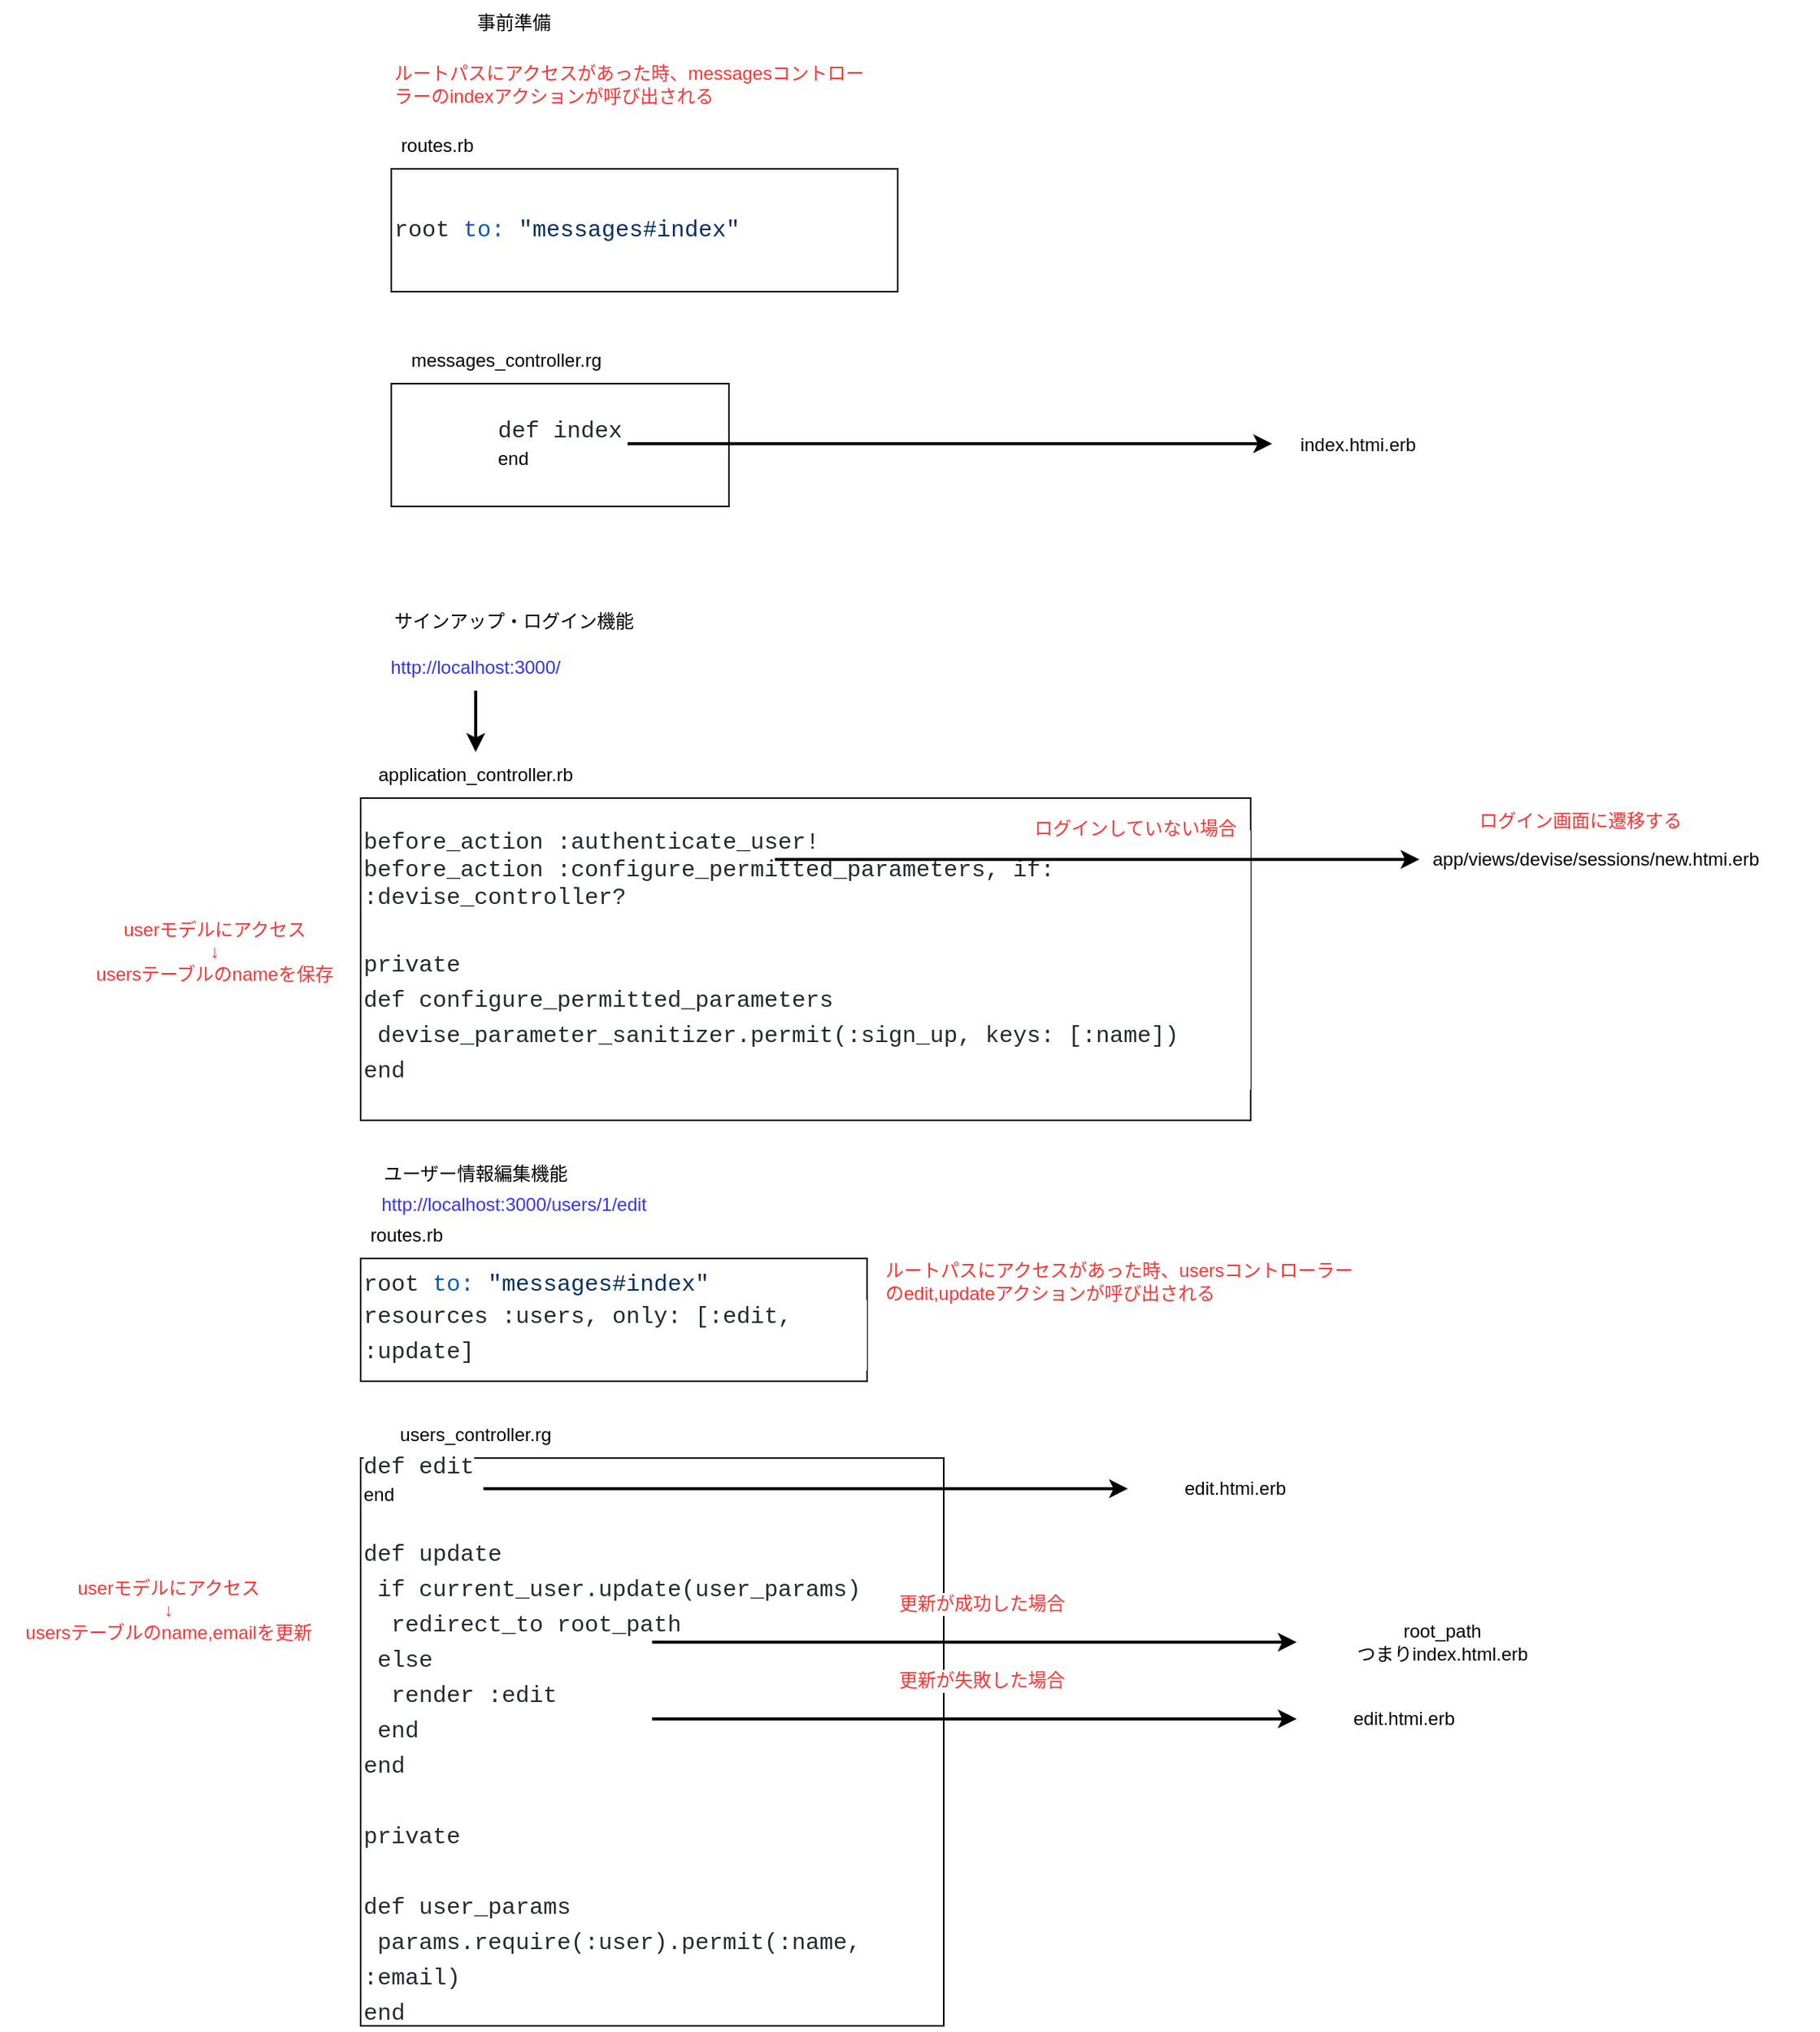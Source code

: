 <mxfile>
    <diagram id="EnbynemxdXsiWRhLjwJF" name="ページ1">
        <mxGraphModel dx="1894" dy="943" grid="1" gridSize="10" guides="1" tooltips="1" connect="0" arrows="1" fold="1" page="1" pageScale="1" pageWidth="827" pageHeight="1169" math="0" shadow="0">
            <root>
                <mxCell id="0"/>
                <mxCell id="1" parent="0"/>
                <mxCell id="26" value="&lt;span style=&quot;background-color: rgb(255 , 255 , 255) ; color: rgb(36 , 41 , 46) ; font-family: &amp;#34;ricty diminished&amp;#34; , &amp;#34;menlo&amp;#34; , &amp;#34;monaco&amp;#34; , &amp;#34;courier new&amp;#34; , monospace ; font-size: 15px&quot;&gt;root &lt;/span&gt;&lt;span style=&quot;font-family: &amp;#34;ricty diminished&amp;#34; , &amp;#34;menlo&amp;#34; , &amp;#34;monaco&amp;#34; , &amp;#34;courier new&amp;#34; , monospace ; font-size: 15px ; color: rgb(0 , 92 , 197)&quot;&gt;to:&lt;/span&gt;&lt;span style=&quot;background-color: rgb(255 , 255 , 255) ; color: rgb(36 , 41 , 46) ; font-family: &amp;#34;ricty diminished&amp;#34; , &amp;#34;menlo&amp;#34; , &amp;#34;monaco&amp;#34; , &amp;#34;courier new&amp;#34; , monospace ; font-size: 15px&quot;&gt; &lt;/span&gt;&lt;span style=&quot;font-family: &amp;#34;ricty diminished&amp;#34; , &amp;#34;menlo&amp;#34; , &amp;#34;monaco&amp;#34; , &amp;#34;courier new&amp;#34; , monospace ; font-size: 15px ; color: rgb(3 , 47 , 98)&quot;&gt;&quot;messages#index&quot;&lt;br&gt;&lt;/span&gt;" style="rounded=0;whiteSpace=wrap;html=1;align=left;" vertex="1" parent="1">
                    <mxGeometry x="50" y="180" width="330" height="80" as="geometry"/>
                </mxCell>
                <mxCell id="27" value="routes.rb" style="text;html=1;strokeColor=none;fillColor=none;align=center;verticalAlign=middle;whiteSpace=wrap;rounded=0;" vertex="1" parent="1">
                    <mxGeometry x="50" y="150" width="60" height="30" as="geometry"/>
                </mxCell>
                <mxCell id="29" value="&lt;font color=&quot;#24292e&quot; face=&quot;ricty diminished, menlo, monaco, courier new, monospace&quot;&gt;&lt;span style=&quot;font-size: 15px ; background-color: rgb(255 , 255 , 255)&quot;&gt;def index&lt;br&gt;&lt;div style=&quot;text-align: left&quot;&gt;&lt;span style=&quot;color: rgb(0 , 0 , 0) ; font-family: &amp;#34;helvetica&amp;#34; ; font-size: 12px&quot;&gt;end&lt;/span&gt;&lt;/div&gt;&lt;/span&gt;&lt;/font&gt;" style="rounded=0;whiteSpace=wrap;html=1;" vertex="1" parent="1">
                    <mxGeometry x="50" y="320" width="220" height="80" as="geometry"/>
                </mxCell>
                <mxCell id="30" value="messages_controller.rg" style="text;html=1;strokeColor=none;fillColor=none;align=center;verticalAlign=middle;whiteSpace=wrap;rounded=0;" vertex="1" parent="1">
                    <mxGeometry x="50" y="290" width="150" height="30" as="geometry"/>
                </mxCell>
                <mxCell id="31" value="ルートパスにアクセスがあった時、messagesコントローラーのindexアクションが呼び出される" style="text;html=1;strokeColor=none;fillColor=none;align=left;verticalAlign=middle;whiteSpace=wrap;rounded=0;fontColor=#FF3333;" vertex="1" parent="1">
                    <mxGeometry x="50" y="110" width="310" height="30" as="geometry"/>
                </mxCell>
                <mxCell id="32" value="&lt;font color=&quot;#24292e&quot; face=&quot;ricty diminished, menlo, monaco, courier new, monospace&quot;&gt;&lt;span style=&quot;font-size: 15px&quot;&gt;before_action :authenticate_user!&lt;br&gt;&lt;/span&gt;&lt;/font&gt;&lt;span style=&quot;color: rgb(36, 41, 46); font-family: &amp;quot;ricty diminished&amp;quot;, menlo, monaco, &amp;quot;courier new&amp;quot;, monospace; font-size: 15px;&quot;&gt;before_action :configure_permitted_parameters, if: :devise_controller?&lt;/span&gt;&lt;div style=&quot;color: rgb(36, 41, 46); font-family: &amp;quot;ricty diminished&amp;quot;, menlo, monaco, &amp;quot;courier new&amp;quot;, monospace; font-size: 15px; line-height: 23px;&quot;&gt;&lt;br&gt;&lt;div&gt;private&lt;/div&gt;&lt;div&gt;def configure_permitted_parameters&lt;/div&gt;&lt;div&gt;&amp;nbsp;devise_parameter_sanitizer.permit(:sign_up, keys: [:name])&lt;/div&gt;&lt;div&gt;end&lt;/div&gt;&lt;/div&gt;" style="rounded=0;whiteSpace=wrap;html=1;align=left;labelBackgroundColor=default;" vertex="1" parent="1">
                    <mxGeometry x="30" y="590" width="580" height="210" as="geometry"/>
                </mxCell>
                <mxCell id="33" value="application_controller.rb" style="text;html=1;strokeColor=none;fillColor=none;align=center;verticalAlign=middle;whiteSpace=wrap;rounded=0;" vertex="1" parent="1">
                    <mxGeometry x="30" y="560" width="150" height="30" as="geometry"/>
                </mxCell>
                <mxCell id="34" value="ログインしていない場合" style="text;html=1;strokeColor=none;fillColor=none;align=center;verticalAlign=middle;whiteSpace=wrap;rounded=0;fontColor=#FF3333;" vertex="1" parent="1">
                    <mxGeometry x="380" y="595" width="310" height="30" as="geometry"/>
                </mxCell>
                <mxCell id="36" value="&lt;font color=&quot;#3333ff&quot;&gt;http://localhost:3000/&lt;/font&gt;" style="text;html=1;strokeColor=none;fillColor=none;align=center;verticalAlign=middle;whiteSpace=wrap;rounded=0;fontColor=#FF3333;" vertex="1" parent="1">
                    <mxGeometry x="35" y="490" width="140" height="30" as="geometry"/>
                </mxCell>
                <mxCell id="42" value="" style="endArrow=classic;html=1;fontColor=#3333FF;labelBorderColor=none;fontSize=11;strokeWidth=2;" edge="1" parent="1">
                    <mxGeometry width="50" height="50" relative="1" as="geometry">
                        <mxPoint x="300" y="630" as="sourcePoint"/>
                        <mxPoint x="720" y="630" as="targetPoint"/>
                        <Array as="points"/>
                    </mxGeometry>
                </mxCell>
                <mxCell id="43" value="" style="endArrow=classic;html=1;fontColor=#3333FF;labelBorderColor=none;fontSize=11;strokeWidth=2;entryX=0.5;entryY=0;entryDx=0;entryDy=0;" edge="1" parent="1" target="33">
                    <mxGeometry width="50" height="50" relative="1" as="geometry">
                        <mxPoint x="105" y="520" as="sourcePoint"/>
                        <mxPoint x="520" y="520" as="targetPoint"/>
                        <Array as="points"/>
                    </mxGeometry>
                </mxCell>
                <mxCell id="44" value="ログイン画面に遷移する" style="text;html=1;strokeColor=none;fillColor=none;align=center;verticalAlign=middle;whiteSpace=wrap;rounded=0;fontColor=#FF3333;" vertex="1" parent="1">
                    <mxGeometry x="670" y="590" width="310" height="30" as="geometry"/>
                </mxCell>
                <mxCell id="45" value="サインアップ・ログイン機能" style="text;html=1;strokeColor=none;fillColor=none;align=center;verticalAlign=middle;whiteSpace=wrap;rounded=0;" vertex="1" parent="1">
                    <mxGeometry x="40" y="460" width="180" height="30" as="geometry"/>
                </mxCell>
                <mxCell id="47" value="app/views/devise/sessions/new.htmi.erb" style="text;html=1;strokeColor=none;fillColor=none;align=center;verticalAlign=middle;whiteSpace=wrap;rounded=0;" vertex="1" parent="1">
                    <mxGeometry x="720" y="620" width="230" height="20" as="geometry"/>
                </mxCell>
                <mxCell id="50" value="userモデルにアクセス&lt;br&gt;↓&lt;br&gt;usersテーブルのnameを保存" style="text;html=1;strokeColor=none;fillColor=none;align=center;verticalAlign=middle;whiteSpace=wrap;rounded=0;fontColor=#FF3333;" vertex="1" parent="1">
                    <mxGeometry x="-145" y="640" width="160" height="100" as="geometry"/>
                </mxCell>
                <mxCell id="55" value="事前準備" style="text;html=1;strokeColor=none;fillColor=none;align=center;verticalAlign=middle;whiteSpace=wrap;rounded=0;" vertex="1" parent="1">
                    <mxGeometry x="40" y="70" width="180" height="30" as="geometry"/>
                </mxCell>
                <mxCell id="56" value="ユーザー情報編集機能" style="text;html=1;strokeColor=none;fillColor=none;align=center;verticalAlign=middle;whiteSpace=wrap;rounded=0;" vertex="1" parent="1">
                    <mxGeometry x="15" y="820" width="180" height="30" as="geometry"/>
                </mxCell>
                <mxCell id="57" value="&lt;span style=&quot;background-color: rgb(255 , 255 , 255) ; color: rgb(36 , 41 , 46) ; font-family: &amp;#34;ricty diminished&amp;#34; , &amp;#34;menlo&amp;#34; , &amp;#34;monaco&amp;#34; , &amp;#34;courier new&amp;#34; , monospace ; font-size: 15px&quot;&gt;root &lt;/span&gt;&lt;span style=&quot;font-family: &amp;#34;ricty diminished&amp;#34; , &amp;#34;menlo&amp;#34; , &amp;#34;monaco&amp;#34; , &amp;#34;courier new&amp;#34; , monospace ; font-size: 15px ; color: rgb(0 , 92 , 197)&quot;&gt;to:&lt;/span&gt;&lt;span style=&quot;background-color: rgb(255 , 255 , 255) ; color: rgb(36 , 41 , 46) ; font-family: &amp;#34;ricty diminished&amp;#34; , &amp;#34;menlo&amp;#34; , &amp;#34;monaco&amp;#34; , &amp;#34;courier new&amp;#34; , monospace ; font-size: 15px&quot;&gt; &lt;/span&gt;&lt;span style=&quot;font-family: &amp;#34;ricty diminished&amp;#34; , &amp;#34;menlo&amp;#34; , &amp;#34;monaco&amp;#34; , &amp;#34;courier new&amp;#34; , monospace ; font-size: 15px ; color: rgb(3 , 47 , 98)&quot;&gt;&quot;messages#index&quot;&lt;br&gt;&lt;/span&gt;&lt;div style=&quot;color: rgb(36 , 41 , 46) ; background-color: rgb(255 , 255 , 255) ; font-family: &amp;#34;ricty diminished&amp;#34; , &amp;#34;menlo&amp;#34; , &amp;#34;monaco&amp;#34; , &amp;#34;courier new&amp;#34; , monospace ; font-size: 15px ; line-height: 23px&quot;&gt;resources :users, only: [:edit, :update]&lt;/div&gt;" style="rounded=0;whiteSpace=wrap;html=1;align=left;" vertex="1" parent="1">
                    <mxGeometry x="30" y="890" width="330" height="80" as="geometry"/>
                </mxCell>
                <mxCell id="58" value="routes.rb" style="text;html=1;strokeColor=none;fillColor=none;align=center;verticalAlign=middle;whiteSpace=wrap;rounded=0;" vertex="1" parent="1">
                    <mxGeometry x="30" y="860" width="60" height="30" as="geometry"/>
                </mxCell>
                <mxCell id="59" value="&lt;font color=&quot;#24292e&quot; face=&quot;ricty diminished, menlo, monaco, courier new, monospace&quot;&gt;&lt;span style=&quot;font-size: 15px ; background-color: rgb(255 , 255 , 255)&quot;&gt;def edit&lt;br&gt;&lt;div&gt;&lt;span style=&quot;color: rgb(0 , 0 , 0) ; font-family: &amp;#34;helvetica&amp;#34; ; font-size: 12px&quot;&gt;end&lt;/span&gt;&lt;/div&gt;&lt;div&gt;&lt;span style=&quot;color: rgb(0 , 0 , 0) ; font-family: &amp;#34;helvetica&amp;#34; ; font-size: 12px&quot;&gt;&lt;br&gt;&lt;/span&gt;&lt;/div&gt;&lt;div&gt;&lt;div style=&quot;font-family: &amp;#34;ricty diminished&amp;#34; , &amp;#34;menlo&amp;#34; , &amp;#34;monaco&amp;#34; , &amp;#34;courier new&amp;#34; , monospace ; line-height: 23px&quot;&gt;&lt;div&gt;def update&lt;/div&gt;&lt;div&gt;&lt;div style=&quot;font-family: &amp;#34;ricty diminished&amp;#34; , &amp;#34;menlo&amp;#34; , &amp;#34;monaco&amp;#34; , &amp;#34;courier new&amp;#34; , monospace ; line-height: 23px&quot;&gt;&lt;div&gt;&amp;nbsp;if current_user.update(user_params)&lt;/div&gt;&lt;div&gt;&amp;nbsp; redirect_to root_path&lt;/div&gt;&lt;div&gt;&amp;nbsp;else&lt;/div&gt;&lt;div&gt;&amp;nbsp; render :edit&lt;/div&gt;&lt;div&gt;&amp;nbsp;end&lt;/div&gt;&lt;/div&gt;&lt;/div&gt;&lt;div&gt;end&lt;/div&gt;&lt;br&gt;&lt;div&gt;private&lt;/div&gt;&lt;br&gt;&lt;div&gt;def user_params&lt;/div&gt;&lt;div&gt;&amp;nbsp;params.require(:user).permit(:name, :email)&lt;/div&gt;&lt;div&gt;end&lt;/div&gt;&lt;/div&gt;&lt;/div&gt;&lt;/span&gt;&lt;/font&gt;" style="rounded=0;whiteSpace=wrap;html=1;align=left;" vertex="1" parent="1">
                    <mxGeometry x="30" y="1020" width="380" height="370" as="geometry"/>
                </mxCell>
                <mxCell id="60" value="users_controller.rg" style="text;html=1;strokeColor=none;fillColor=none;align=center;verticalAlign=middle;whiteSpace=wrap;rounded=0;" vertex="1" parent="1">
                    <mxGeometry x="30" y="990" width="150" height="30" as="geometry"/>
                </mxCell>
                <mxCell id="61" value="&lt;font color=&quot;#3333ff&quot;&gt;http://localhost:3000/users/1/edit&lt;/font&gt;" style="text;html=1;strokeColor=none;fillColor=none;align=center;verticalAlign=middle;whiteSpace=wrap;rounded=0;fontColor=#FF3333;" vertex="1" parent="1">
                    <mxGeometry x="25" y="840" width="210" height="30" as="geometry"/>
                </mxCell>
                <mxCell id="62" value="" style="endArrow=classic;html=1;fontColor=#3333FF;labelBorderColor=none;fontSize=11;strokeWidth=2;" edge="1" parent="1">
                    <mxGeometry width="50" height="50" relative="1" as="geometry">
                        <mxPoint x="204" y="359.09" as="sourcePoint"/>
                        <mxPoint x="624" y="359.09" as="targetPoint"/>
                        <Array as="points"/>
                    </mxGeometry>
                </mxCell>
                <mxCell id="63" value="index.htmi.erb" style="text;html=1;strokeColor=none;fillColor=none;align=center;verticalAlign=middle;whiteSpace=wrap;rounded=0;" vertex="1" parent="1">
                    <mxGeometry x="630" y="350" width="100" height="20" as="geometry"/>
                </mxCell>
                <mxCell id="64" value="ルートパスにアクセスがあった時、usersコントローラーのedit,updateアクションが呼び出される" style="text;html=1;strokeColor=none;fillColor=none;align=left;verticalAlign=middle;whiteSpace=wrap;rounded=0;fontColor=#FF3333;" vertex="1" parent="1">
                    <mxGeometry x="370" y="890" width="310" height="30" as="geometry"/>
                </mxCell>
                <mxCell id="65" value="" style="endArrow=classic;html=1;fontColor=#3333FF;labelBorderColor=none;fontSize=11;strokeWidth=2;" edge="1" parent="1">
                    <mxGeometry width="50" height="50" relative="1" as="geometry">
                        <mxPoint x="110" y="1040" as="sourcePoint"/>
                        <mxPoint x="530" y="1040" as="targetPoint"/>
                        <Array as="points"/>
                    </mxGeometry>
                </mxCell>
                <mxCell id="66" value="edit.htmi.erb" style="text;html=1;strokeColor=none;fillColor=none;align=center;verticalAlign=middle;whiteSpace=wrap;rounded=0;" vertex="1" parent="1">
                    <mxGeometry x="550" y="1030" width="100" height="20" as="geometry"/>
                </mxCell>
                <mxCell id="67" value="userモデルにアクセス&lt;br&gt;↓&lt;br&gt;usersテーブルのname,emailを更新" style="text;html=1;strokeColor=none;fillColor=none;align=center;verticalAlign=middle;whiteSpace=wrap;rounded=0;fontColor=#FF3333;labelBackgroundColor=default;" vertex="1" parent="1">
                    <mxGeometry x="-205" y="1069" width="220" height="100" as="geometry"/>
                </mxCell>
                <mxCell id="68" value="" style="endArrow=classic;html=1;fontColor=#3333FF;labelBorderColor=none;fontSize=11;strokeWidth=2;" edge="1" parent="1">
                    <mxGeometry width="50" height="50" relative="1" as="geometry">
                        <mxPoint x="220.0" y="1140" as="sourcePoint"/>
                        <mxPoint x="640" y="1140" as="targetPoint"/>
                        <Array as="points"/>
                    </mxGeometry>
                </mxCell>
                <mxCell id="69" value="" style="endArrow=classic;html=1;fontColor=#3333FF;labelBorderColor=none;fontSize=11;strokeWidth=2;" edge="1" parent="1">
                    <mxGeometry width="50" height="50" relative="1" as="geometry">
                        <mxPoint x="220.0" y="1190" as="sourcePoint"/>
                        <mxPoint x="640" y="1190" as="targetPoint"/>
                        <Array as="points"/>
                    </mxGeometry>
                </mxCell>
                <mxCell id="70" value="更新が成功した場合" style="text;html=1;strokeColor=none;fillColor=none;align=center;verticalAlign=middle;whiteSpace=wrap;rounded=0;fontColor=#FF3333;labelBackgroundColor=default;" vertex="1" parent="1">
                    <mxGeometry x="370" y="1100" width="130" height="30" as="geometry"/>
                </mxCell>
                <mxCell id="71" value="更新が失敗した場合" style="text;html=1;strokeColor=none;fillColor=none;align=center;verticalAlign=middle;whiteSpace=wrap;rounded=0;fontColor=#FF3333;labelBackgroundColor=default;" vertex="1" parent="1">
                    <mxGeometry x="370" y="1150" width="130" height="30" as="geometry"/>
                </mxCell>
                <mxCell id="72" value="root_path&lt;br&gt;つまりindex.html.erb" style="text;html=1;strokeColor=none;fillColor=none;align=center;verticalAlign=middle;whiteSpace=wrap;rounded=0;" vertex="1" parent="1">
                    <mxGeometry x="650" y="1130" width="170" height="20" as="geometry"/>
                </mxCell>
                <mxCell id="73" value="edit.htmi.erb" style="text;html=1;strokeColor=none;fillColor=none;align=center;verticalAlign=middle;whiteSpace=wrap;rounded=0;" vertex="1" parent="1">
                    <mxGeometry x="660" y="1180" width="100" height="20" as="geometry"/>
                </mxCell>
            </root>
        </mxGraphModel>
    </diagram>
</mxfile>